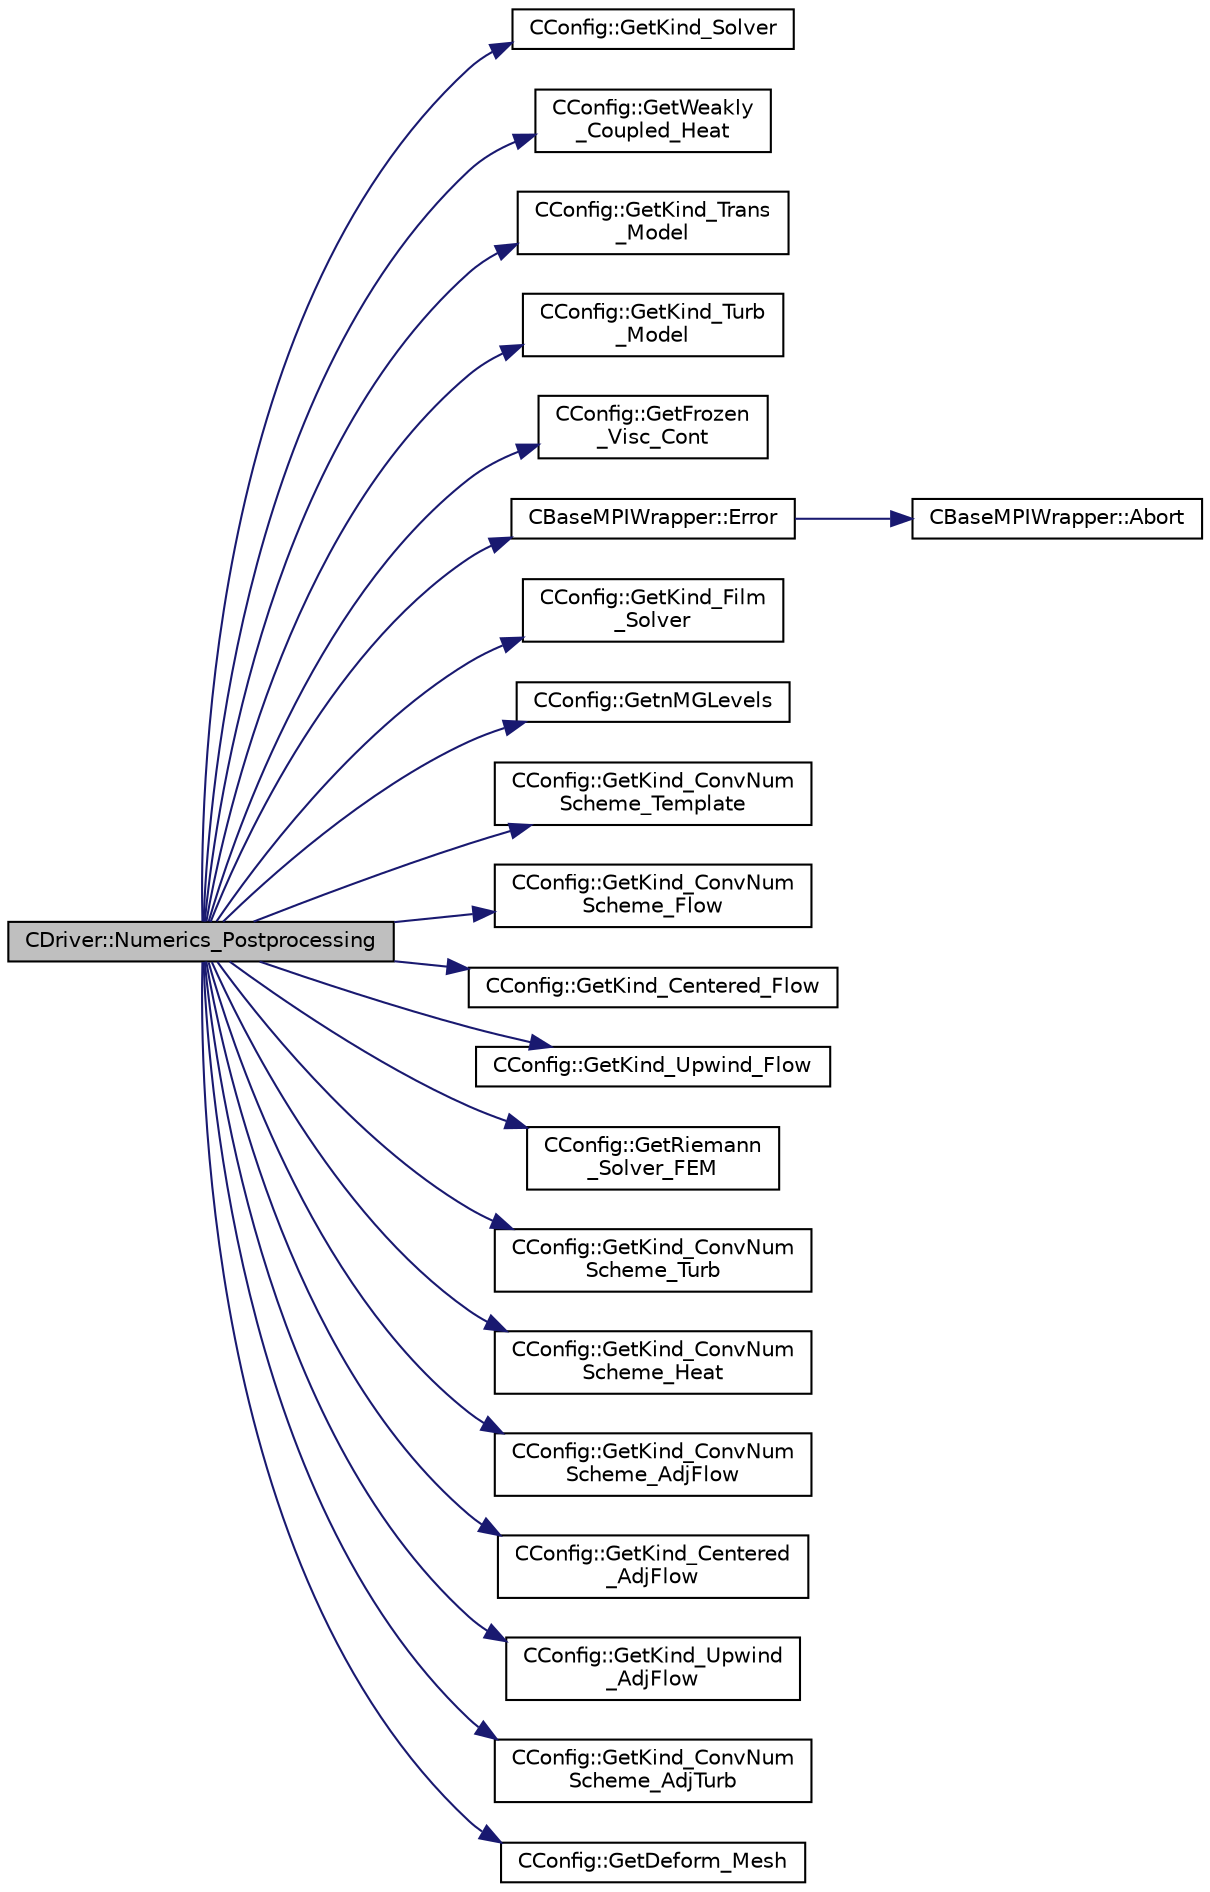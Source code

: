 digraph "CDriver::Numerics_Postprocessing"
{
  edge [fontname="Helvetica",fontsize="10",labelfontname="Helvetica",labelfontsize="10"];
  node [fontname="Helvetica",fontsize="10",shape=record];
  rankdir="LR";
  Node1701 [label="CDriver::Numerics_Postprocessing",height=0.2,width=0.4,color="black", fillcolor="grey75", style="filled", fontcolor="black"];
  Node1701 -> Node1702 [color="midnightblue",fontsize="10",style="solid",fontname="Helvetica"];
  Node1702 [label="CConfig::GetKind_Solver",height=0.2,width=0.4,color="black", fillcolor="white", style="filled",URL="$class_c_config.html#a0e2628fc803f14ec6179427ee02e8655",tooltip="Governing equations of the flow (it can be different from the run time equation). ..."];
  Node1701 -> Node1703 [color="midnightblue",fontsize="10",style="solid",fontname="Helvetica"];
  Node1703 [label="CConfig::GetWeakly\l_Coupled_Heat",height=0.2,width=0.4,color="black", fillcolor="white", style="filled",URL="$class_c_config.html#adb13f6471b2c0bbef919ae9d8fe95f68",tooltip="Get the heat equation. "];
  Node1701 -> Node1704 [color="midnightblue",fontsize="10",style="solid",fontname="Helvetica"];
  Node1704 [label="CConfig::GetKind_Trans\l_Model",height=0.2,width=0.4,color="black", fillcolor="white", style="filled",URL="$class_c_config.html#a362c61be9d6c43c8913d7379c6fd2300",tooltip="Get the kind of the transition model. "];
  Node1701 -> Node1705 [color="midnightblue",fontsize="10",style="solid",fontname="Helvetica"];
  Node1705 [label="CConfig::GetKind_Turb\l_Model",height=0.2,width=0.4,color="black", fillcolor="white", style="filled",URL="$class_c_config.html#a40aaed07fc5844d505d2c0b7076594d7",tooltip="Get the kind of the turbulence model. "];
  Node1701 -> Node1706 [color="midnightblue",fontsize="10",style="solid",fontname="Helvetica"];
  Node1706 [label="CConfig::GetFrozen\l_Visc_Cont",height=0.2,width=0.4,color="black", fillcolor="white", style="filled",URL="$class_c_config.html#aec67dda6436453412e8647ee6879108b",tooltip="Provides information about the way in which the turbulence will be treated by the cont..."];
  Node1701 -> Node1707 [color="midnightblue",fontsize="10",style="solid",fontname="Helvetica"];
  Node1707 [label="CBaseMPIWrapper::Error",height=0.2,width=0.4,color="black", fillcolor="white", style="filled",URL="$class_c_base_m_p_i_wrapper.html#a04457c47629bda56704e6a8804833eeb"];
  Node1707 -> Node1708 [color="midnightblue",fontsize="10",style="solid",fontname="Helvetica"];
  Node1708 [label="CBaseMPIWrapper::Abort",height=0.2,width=0.4,color="black", fillcolor="white", style="filled",URL="$class_c_base_m_p_i_wrapper.html#a21ef5681e2acb532d345e9bab173ef07"];
  Node1701 -> Node1709 [color="midnightblue",fontsize="10",style="solid",fontname="Helvetica"];
  Node1709 [label="CConfig::GetKind_Film\l_Solver",height=0.2,width=0.4,color="black", fillcolor="white", style="filled",URL="$class_c_config.html#ab1df6715dd8c6cd229fe1113fa4d5450",tooltip="Governing equations of the film. "];
  Node1701 -> Node1710 [color="midnightblue",fontsize="10",style="solid",fontname="Helvetica"];
  Node1710 [label="CConfig::GetnMGLevels",height=0.2,width=0.4,color="black", fillcolor="white", style="filled",URL="$class_c_config.html#aea7f78497a5cd863bd065391232329fd",tooltip="Get the number of multigrid levels. "];
  Node1701 -> Node1711 [color="midnightblue",fontsize="10",style="solid",fontname="Helvetica"];
  Node1711 [label="CConfig::GetKind_ConvNum\lScheme_Template",height=0.2,width=0.4,color="black", fillcolor="white", style="filled",URL="$class_c_config.html#addf7082ced51a014ba7e62f1479907fc",tooltip="Get the kind of convective numerical scheme for the template equations (centered or upwind)..."];
  Node1701 -> Node1712 [color="midnightblue",fontsize="10",style="solid",fontname="Helvetica"];
  Node1712 [label="CConfig::GetKind_ConvNum\lScheme_Flow",height=0.2,width=0.4,color="black", fillcolor="white", style="filled",URL="$class_c_config.html#a37d84fba27cc0fce5fb4dad75277aa0d",tooltip="Get the kind of convective numerical scheme for the flow equations (centered or upwind). "];
  Node1701 -> Node1713 [color="midnightblue",fontsize="10",style="solid",fontname="Helvetica"];
  Node1713 [label="CConfig::GetKind_Centered_Flow",height=0.2,width=0.4,color="black", fillcolor="white", style="filled",URL="$class_c_config.html#a130e07727d19c4018ead72790f5ede0b",tooltip="Get the kind of center convective numerical scheme for the flow equations. "];
  Node1701 -> Node1714 [color="midnightblue",fontsize="10",style="solid",fontname="Helvetica"];
  Node1714 [label="CConfig::GetKind_Upwind_Flow",height=0.2,width=0.4,color="black", fillcolor="white", style="filled",URL="$class_c_config.html#a97f0506e4307fbc833adc0320a2a7df6",tooltip="Get the kind of upwind convective numerical scheme for the flow equations. "];
  Node1701 -> Node1715 [color="midnightblue",fontsize="10",style="solid",fontname="Helvetica"];
  Node1715 [label="CConfig::GetRiemann\l_Solver_FEM",height=0.2,width=0.4,color="black", fillcolor="white", style="filled",URL="$class_c_config.html#ac5d613463ef0d7b01e66c4e33f586afb",tooltip="Get the kind of Riemann solver for the DG method (FEM flow solver). "];
  Node1701 -> Node1716 [color="midnightblue",fontsize="10",style="solid",fontname="Helvetica"];
  Node1716 [label="CConfig::GetKind_ConvNum\lScheme_Turb",height=0.2,width=0.4,color="black", fillcolor="white", style="filled",URL="$class_c_config.html#aab6b9f62bd3a1f6f382dbf6c690742f4",tooltip="Get the kind of convective numerical scheme for the turbulence equations (upwind). "];
  Node1701 -> Node1717 [color="midnightblue",fontsize="10",style="solid",fontname="Helvetica"];
  Node1717 [label="CConfig::GetKind_ConvNum\lScheme_Heat",height=0.2,width=0.4,color="black", fillcolor="white", style="filled",URL="$class_c_config.html#aa0e6a21f05a713ee9ffe9efea16addfb",tooltip="Get the kind of convective numerical scheme for the heat equation. "];
  Node1701 -> Node1718 [color="midnightblue",fontsize="10",style="solid",fontname="Helvetica"];
  Node1718 [label="CConfig::GetKind_ConvNum\lScheme_AdjFlow",height=0.2,width=0.4,color="black", fillcolor="white", style="filled",URL="$class_c_config.html#a3e3813b3bb9d7242909c0ee42c59dadd",tooltip="Get the kind of convective numerical scheme for the adjoint flow equations (centered or upwind)..."];
  Node1701 -> Node1719 [color="midnightblue",fontsize="10",style="solid",fontname="Helvetica"];
  Node1719 [label="CConfig::GetKind_Centered\l_AdjFlow",height=0.2,width=0.4,color="black", fillcolor="white", style="filled",URL="$class_c_config.html#a3d92a72397d083049aed74f4e023a110",tooltip="Get the kind of center convective numerical scheme for the adjoint flow equations. "];
  Node1701 -> Node1720 [color="midnightblue",fontsize="10",style="solid",fontname="Helvetica"];
  Node1720 [label="CConfig::GetKind_Upwind\l_AdjFlow",height=0.2,width=0.4,color="black", fillcolor="white", style="filled",URL="$class_c_config.html#ae5845dc1c9789eeb2a37f4581c10c929",tooltip="Get the kind of upwind convective numerical scheme for the adjoint flow equations. "];
  Node1701 -> Node1721 [color="midnightblue",fontsize="10",style="solid",fontname="Helvetica"];
  Node1721 [label="CConfig::GetKind_ConvNum\lScheme_AdjTurb",height=0.2,width=0.4,color="black", fillcolor="white", style="filled",URL="$class_c_config.html#a5f69e7548937329f197022195078a161",tooltip="Get the kind of convective numerical scheme for the adjoint turbulence equations (centered or upwind)..."];
  Node1701 -> Node1722 [color="midnightblue",fontsize="10",style="solid",fontname="Helvetica"];
  Node1722 [label="CConfig::GetDeform_Mesh",height=0.2,width=0.4,color="black", fillcolor="white", style="filled",URL="$class_c_config.html#ab43e0c11962342e0026903eb68c44417",tooltip="Get information about whether the mesh will be deformed using pseudo linear elasticity. "];
}
